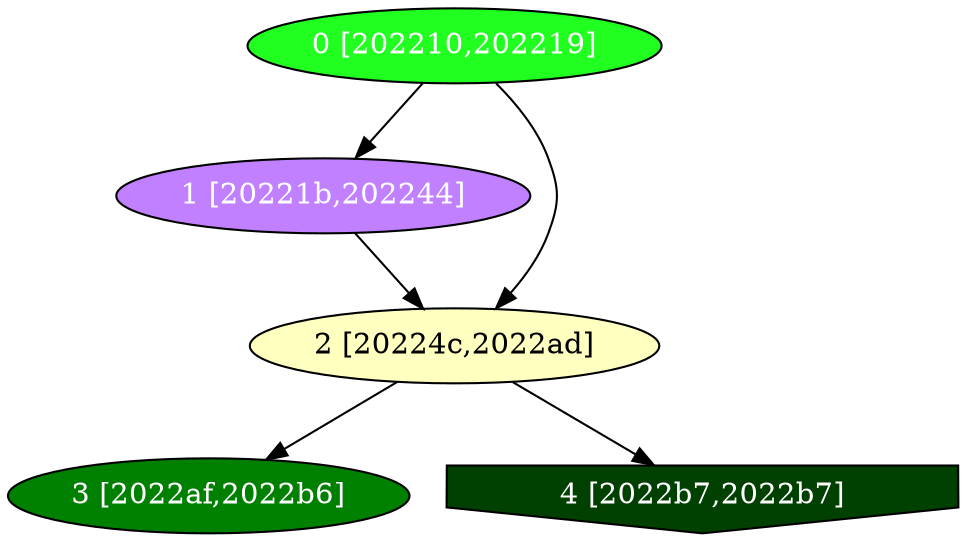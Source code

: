 diGraph libnss3{
	libnss3_0  [style=filled fillcolor="#20FF20" fontcolor="#ffffff" shape=oval label="0 [202210,202219]"]
	libnss3_1  [style=filled fillcolor="#C080FF" fontcolor="#ffffff" shape=oval label="1 [20221b,202244]"]
	libnss3_2  [style=filled fillcolor="#FFFFC0" fontcolor="#000000" shape=oval label="2 [20224c,2022ad]"]
	libnss3_3  [style=filled fillcolor="#008000" fontcolor="#ffffff" shape=oval label="3 [2022af,2022b6]"]
	libnss3_4  [style=filled fillcolor="#004000" fontcolor="#ffffff" shape=invhouse label="4 [2022b7,2022b7]"]

	libnss3_0 -> libnss3_1
	libnss3_0 -> libnss3_2
	libnss3_1 -> libnss3_2
	libnss3_2 -> libnss3_3
	libnss3_2 -> libnss3_4
}